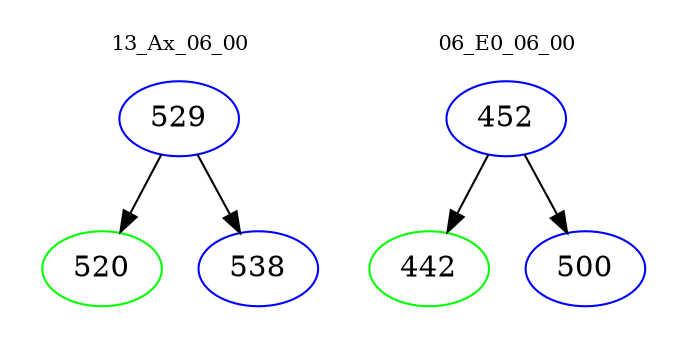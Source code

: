 digraph{
subgraph cluster_0 {
color = white
label = "13_Ax_06_00";
fontsize=10;
T0_529 [label="529", color="blue"]
T0_529 -> T0_520 [color="black"]
T0_520 [label="520", color="green"]
T0_529 -> T0_538 [color="black"]
T0_538 [label="538", color="blue"]
}
subgraph cluster_1 {
color = white
label = "06_E0_06_00";
fontsize=10;
T1_452 [label="452", color="blue"]
T1_452 -> T1_442 [color="black"]
T1_442 [label="442", color="green"]
T1_452 -> T1_500 [color="black"]
T1_500 [label="500", color="blue"]
}
}
